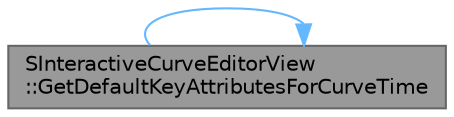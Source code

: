 digraph "SInteractiveCurveEditorView::GetDefaultKeyAttributesForCurveTime"
{
 // INTERACTIVE_SVG=YES
 // LATEX_PDF_SIZE
  bgcolor="transparent";
  edge [fontname=Helvetica,fontsize=10,labelfontname=Helvetica,labelfontsize=10];
  node [fontname=Helvetica,fontsize=10,shape=box,height=0.2,width=0.4];
  rankdir="LR";
  Node1 [id="Node000001",label="SInteractiveCurveEditorView\l::GetDefaultKeyAttributesForCurveTime",height=0.2,width=0.4,color="gray40", fillcolor="grey60", style="filled", fontcolor="black",tooltip="Returns interpolation mode and tangent mode based on neighbours or default curve editor if no neighbo..."];
  Node1 -> Node1 [id="edge1_Node000001_Node000001",color="steelblue1",style="solid",tooltip=" "];
}
